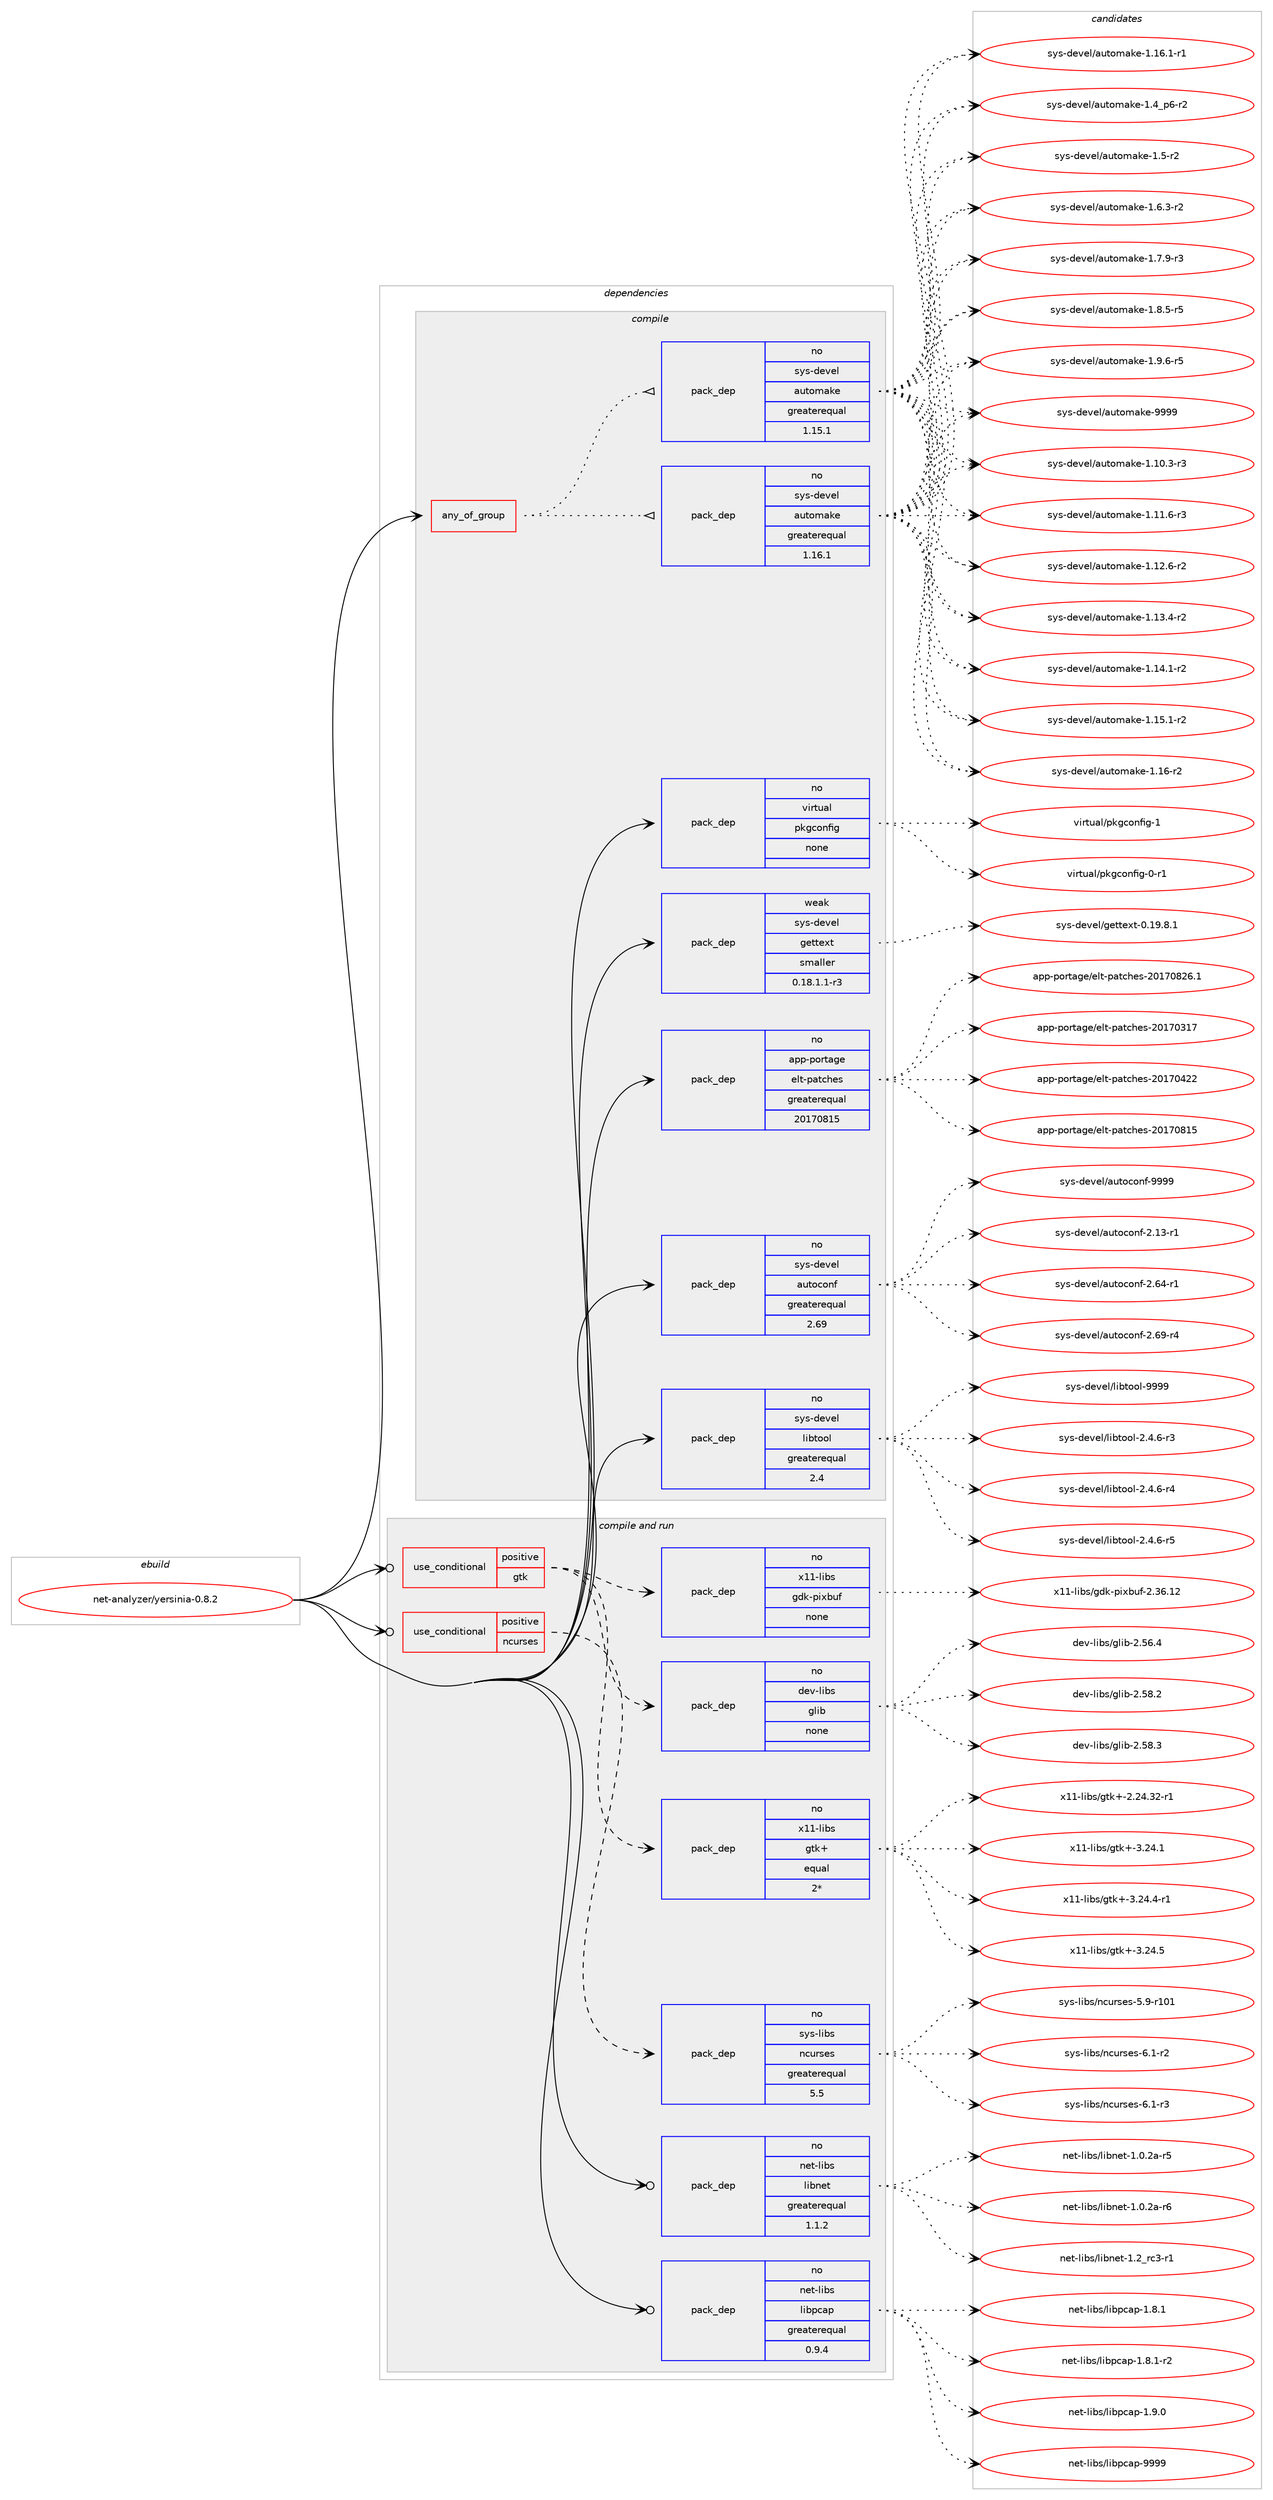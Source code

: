 digraph prolog {

# *************
# Graph options
# *************

newrank=true;
concentrate=true;
compound=true;
graph [rankdir=LR,fontname=Helvetica,fontsize=10,ranksep=1.5];#, ranksep=2.5, nodesep=0.2];
edge  [arrowhead=vee];
node  [fontname=Helvetica,fontsize=10];

# **********
# The ebuild
# **********

subgraph cluster_leftcol {
color=gray;
rank=same;
label=<<i>ebuild</i>>;
id [label="net-analyzer/yersinia-0.8.2", color=red, width=4, href="../net-analyzer/yersinia-0.8.2.svg"];
}

# ****************
# The dependencies
# ****************

subgraph cluster_midcol {
color=gray;
label=<<i>dependencies</i>>;
subgraph cluster_compile {
fillcolor="#eeeeee";
style=filled;
label=<<i>compile</i>>;
subgraph any25905 {
dependency1648139 [label=<<TABLE BORDER="0" CELLBORDER="1" CELLSPACING="0" CELLPADDING="4"><TR><TD CELLPADDING="10">any_of_group</TD></TR></TABLE>>, shape=none, color=red];subgraph pack1178508 {
dependency1648140 [label=<<TABLE BORDER="0" CELLBORDER="1" CELLSPACING="0" CELLPADDING="4" WIDTH="220"><TR><TD ROWSPAN="6" CELLPADDING="30">pack_dep</TD></TR><TR><TD WIDTH="110">no</TD></TR><TR><TD>sys-devel</TD></TR><TR><TD>automake</TD></TR><TR><TD>greaterequal</TD></TR><TR><TD>1.16.1</TD></TR></TABLE>>, shape=none, color=blue];
}
dependency1648139:e -> dependency1648140:w [weight=20,style="dotted",arrowhead="oinv"];
subgraph pack1178509 {
dependency1648141 [label=<<TABLE BORDER="0" CELLBORDER="1" CELLSPACING="0" CELLPADDING="4" WIDTH="220"><TR><TD ROWSPAN="6" CELLPADDING="30">pack_dep</TD></TR><TR><TD WIDTH="110">no</TD></TR><TR><TD>sys-devel</TD></TR><TR><TD>automake</TD></TR><TR><TD>greaterequal</TD></TR><TR><TD>1.15.1</TD></TR></TABLE>>, shape=none, color=blue];
}
dependency1648139:e -> dependency1648141:w [weight=20,style="dotted",arrowhead="oinv"];
}
id:e -> dependency1648139:w [weight=20,style="solid",arrowhead="vee"];
subgraph pack1178510 {
dependency1648142 [label=<<TABLE BORDER="0" CELLBORDER="1" CELLSPACING="0" CELLPADDING="4" WIDTH="220"><TR><TD ROWSPAN="6" CELLPADDING="30">pack_dep</TD></TR><TR><TD WIDTH="110">no</TD></TR><TR><TD>app-portage</TD></TR><TR><TD>elt-patches</TD></TR><TR><TD>greaterequal</TD></TR><TR><TD>20170815</TD></TR></TABLE>>, shape=none, color=blue];
}
id:e -> dependency1648142:w [weight=20,style="solid",arrowhead="vee"];
subgraph pack1178511 {
dependency1648143 [label=<<TABLE BORDER="0" CELLBORDER="1" CELLSPACING="0" CELLPADDING="4" WIDTH="220"><TR><TD ROWSPAN="6" CELLPADDING="30">pack_dep</TD></TR><TR><TD WIDTH="110">no</TD></TR><TR><TD>sys-devel</TD></TR><TR><TD>autoconf</TD></TR><TR><TD>greaterequal</TD></TR><TR><TD>2.69</TD></TR></TABLE>>, shape=none, color=blue];
}
id:e -> dependency1648143:w [weight=20,style="solid",arrowhead="vee"];
subgraph pack1178512 {
dependency1648144 [label=<<TABLE BORDER="0" CELLBORDER="1" CELLSPACING="0" CELLPADDING="4" WIDTH="220"><TR><TD ROWSPAN="6" CELLPADDING="30">pack_dep</TD></TR><TR><TD WIDTH="110">no</TD></TR><TR><TD>sys-devel</TD></TR><TR><TD>libtool</TD></TR><TR><TD>greaterequal</TD></TR><TR><TD>2.4</TD></TR></TABLE>>, shape=none, color=blue];
}
id:e -> dependency1648144:w [weight=20,style="solid",arrowhead="vee"];
subgraph pack1178513 {
dependency1648145 [label=<<TABLE BORDER="0" CELLBORDER="1" CELLSPACING="0" CELLPADDING="4" WIDTH="220"><TR><TD ROWSPAN="6" CELLPADDING="30">pack_dep</TD></TR><TR><TD WIDTH="110">no</TD></TR><TR><TD>virtual</TD></TR><TR><TD>pkgconfig</TD></TR><TR><TD>none</TD></TR><TR><TD></TD></TR></TABLE>>, shape=none, color=blue];
}
id:e -> dependency1648145:w [weight=20,style="solid",arrowhead="vee"];
subgraph pack1178514 {
dependency1648146 [label=<<TABLE BORDER="0" CELLBORDER="1" CELLSPACING="0" CELLPADDING="4" WIDTH="220"><TR><TD ROWSPAN="6" CELLPADDING="30">pack_dep</TD></TR><TR><TD WIDTH="110">weak</TD></TR><TR><TD>sys-devel</TD></TR><TR><TD>gettext</TD></TR><TR><TD>smaller</TD></TR><TR><TD>0.18.1.1-r3</TD></TR></TABLE>>, shape=none, color=blue];
}
id:e -> dependency1648146:w [weight=20,style="solid",arrowhead="vee"];
}
subgraph cluster_compileandrun {
fillcolor="#eeeeee";
style=filled;
label=<<i>compile and run</i>>;
subgraph cond442951 {
dependency1648147 [label=<<TABLE BORDER="0" CELLBORDER="1" CELLSPACING="0" CELLPADDING="4"><TR><TD ROWSPAN="3" CELLPADDING="10">use_conditional</TD></TR><TR><TD>positive</TD></TR><TR><TD>gtk</TD></TR></TABLE>>, shape=none, color=red];
subgraph pack1178515 {
dependency1648148 [label=<<TABLE BORDER="0" CELLBORDER="1" CELLSPACING="0" CELLPADDING="4" WIDTH="220"><TR><TD ROWSPAN="6" CELLPADDING="30">pack_dep</TD></TR><TR><TD WIDTH="110">no</TD></TR><TR><TD>dev-libs</TD></TR><TR><TD>glib</TD></TR><TR><TD>none</TD></TR><TR><TD></TD></TR></TABLE>>, shape=none, color=blue];
}
dependency1648147:e -> dependency1648148:w [weight=20,style="dashed",arrowhead="vee"];
subgraph pack1178516 {
dependency1648149 [label=<<TABLE BORDER="0" CELLBORDER="1" CELLSPACING="0" CELLPADDING="4" WIDTH="220"><TR><TD ROWSPAN="6" CELLPADDING="30">pack_dep</TD></TR><TR><TD WIDTH="110">no</TD></TR><TR><TD>x11-libs</TD></TR><TR><TD>gdk-pixbuf</TD></TR><TR><TD>none</TD></TR><TR><TD></TD></TR></TABLE>>, shape=none, color=blue];
}
dependency1648147:e -> dependency1648149:w [weight=20,style="dashed",arrowhead="vee"];
subgraph pack1178517 {
dependency1648150 [label=<<TABLE BORDER="0" CELLBORDER="1" CELLSPACING="0" CELLPADDING="4" WIDTH="220"><TR><TD ROWSPAN="6" CELLPADDING="30">pack_dep</TD></TR><TR><TD WIDTH="110">no</TD></TR><TR><TD>x11-libs</TD></TR><TR><TD>gtk+</TD></TR><TR><TD>equal</TD></TR><TR><TD>2*</TD></TR></TABLE>>, shape=none, color=blue];
}
dependency1648147:e -> dependency1648150:w [weight=20,style="dashed",arrowhead="vee"];
}
id:e -> dependency1648147:w [weight=20,style="solid",arrowhead="odotvee"];
subgraph cond442952 {
dependency1648151 [label=<<TABLE BORDER="0" CELLBORDER="1" CELLSPACING="0" CELLPADDING="4"><TR><TD ROWSPAN="3" CELLPADDING="10">use_conditional</TD></TR><TR><TD>positive</TD></TR><TR><TD>ncurses</TD></TR></TABLE>>, shape=none, color=red];
subgraph pack1178518 {
dependency1648152 [label=<<TABLE BORDER="0" CELLBORDER="1" CELLSPACING="0" CELLPADDING="4" WIDTH="220"><TR><TD ROWSPAN="6" CELLPADDING="30">pack_dep</TD></TR><TR><TD WIDTH="110">no</TD></TR><TR><TD>sys-libs</TD></TR><TR><TD>ncurses</TD></TR><TR><TD>greaterequal</TD></TR><TR><TD>5.5</TD></TR></TABLE>>, shape=none, color=blue];
}
dependency1648151:e -> dependency1648152:w [weight=20,style="dashed",arrowhead="vee"];
}
id:e -> dependency1648151:w [weight=20,style="solid",arrowhead="odotvee"];
subgraph pack1178519 {
dependency1648153 [label=<<TABLE BORDER="0" CELLBORDER="1" CELLSPACING="0" CELLPADDING="4" WIDTH="220"><TR><TD ROWSPAN="6" CELLPADDING="30">pack_dep</TD></TR><TR><TD WIDTH="110">no</TD></TR><TR><TD>net-libs</TD></TR><TR><TD>libnet</TD></TR><TR><TD>greaterequal</TD></TR><TR><TD>1.1.2</TD></TR></TABLE>>, shape=none, color=blue];
}
id:e -> dependency1648153:w [weight=20,style="solid",arrowhead="odotvee"];
subgraph pack1178520 {
dependency1648154 [label=<<TABLE BORDER="0" CELLBORDER="1" CELLSPACING="0" CELLPADDING="4" WIDTH="220"><TR><TD ROWSPAN="6" CELLPADDING="30">pack_dep</TD></TR><TR><TD WIDTH="110">no</TD></TR><TR><TD>net-libs</TD></TR><TR><TD>libpcap</TD></TR><TR><TD>greaterequal</TD></TR><TR><TD>0.9.4</TD></TR></TABLE>>, shape=none, color=blue];
}
id:e -> dependency1648154:w [weight=20,style="solid",arrowhead="odotvee"];
}
subgraph cluster_run {
fillcolor="#eeeeee";
style=filled;
label=<<i>run</i>>;
}
}

# **************
# The candidates
# **************

subgraph cluster_choices {
rank=same;
color=gray;
label=<<i>candidates</i>>;

subgraph choice1178508 {
color=black;
nodesep=1;
choice11512111545100101118101108479711711611110997107101454946494846514511451 [label="sys-devel/automake-1.10.3-r3", color=red, width=4,href="../sys-devel/automake-1.10.3-r3.svg"];
choice11512111545100101118101108479711711611110997107101454946494946544511451 [label="sys-devel/automake-1.11.6-r3", color=red, width=4,href="../sys-devel/automake-1.11.6-r3.svg"];
choice11512111545100101118101108479711711611110997107101454946495046544511450 [label="sys-devel/automake-1.12.6-r2", color=red, width=4,href="../sys-devel/automake-1.12.6-r2.svg"];
choice11512111545100101118101108479711711611110997107101454946495146524511450 [label="sys-devel/automake-1.13.4-r2", color=red, width=4,href="../sys-devel/automake-1.13.4-r2.svg"];
choice11512111545100101118101108479711711611110997107101454946495246494511450 [label="sys-devel/automake-1.14.1-r2", color=red, width=4,href="../sys-devel/automake-1.14.1-r2.svg"];
choice11512111545100101118101108479711711611110997107101454946495346494511450 [label="sys-devel/automake-1.15.1-r2", color=red, width=4,href="../sys-devel/automake-1.15.1-r2.svg"];
choice1151211154510010111810110847971171161111099710710145494649544511450 [label="sys-devel/automake-1.16-r2", color=red, width=4,href="../sys-devel/automake-1.16-r2.svg"];
choice11512111545100101118101108479711711611110997107101454946495446494511449 [label="sys-devel/automake-1.16.1-r1", color=red, width=4,href="../sys-devel/automake-1.16.1-r1.svg"];
choice115121115451001011181011084797117116111109971071014549465295112544511450 [label="sys-devel/automake-1.4_p6-r2", color=red, width=4,href="../sys-devel/automake-1.4_p6-r2.svg"];
choice11512111545100101118101108479711711611110997107101454946534511450 [label="sys-devel/automake-1.5-r2", color=red, width=4,href="../sys-devel/automake-1.5-r2.svg"];
choice115121115451001011181011084797117116111109971071014549465446514511450 [label="sys-devel/automake-1.6.3-r2", color=red, width=4,href="../sys-devel/automake-1.6.3-r2.svg"];
choice115121115451001011181011084797117116111109971071014549465546574511451 [label="sys-devel/automake-1.7.9-r3", color=red, width=4,href="../sys-devel/automake-1.7.9-r3.svg"];
choice115121115451001011181011084797117116111109971071014549465646534511453 [label="sys-devel/automake-1.8.5-r5", color=red, width=4,href="../sys-devel/automake-1.8.5-r5.svg"];
choice115121115451001011181011084797117116111109971071014549465746544511453 [label="sys-devel/automake-1.9.6-r5", color=red, width=4,href="../sys-devel/automake-1.9.6-r5.svg"];
choice115121115451001011181011084797117116111109971071014557575757 [label="sys-devel/automake-9999", color=red, width=4,href="../sys-devel/automake-9999.svg"];
dependency1648140:e -> choice11512111545100101118101108479711711611110997107101454946494846514511451:w [style=dotted,weight="100"];
dependency1648140:e -> choice11512111545100101118101108479711711611110997107101454946494946544511451:w [style=dotted,weight="100"];
dependency1648140:e -> choice11512111545100101118101108479711711611110997107101454946495046544511450:w [style=dotted,weight="100"];
dependency1648140:e -> choice11512111545100101118101108479711711611110997107101454946495146524511450:w [style=dotted,weight="100"];
dependency1648140:e -> choice11512111545100101118101108479711711611110997107101454946495246494511450:w [style=dotted,weight="100"];
dependency1648140:e -> choice11512111545100101118101108479711711611110997107101454946495346494511450:w [style=dotted,weight="100"];
dependency1648140:e -> choice1151211154510010111810110847971171161111099710710145494649544511450:w [style=dotted,weight="100"];
dependency1648140:e -> choice11512111545100101118101108479711711611110997107101454946495446494511449:w [style=dotted,weight="100"];
dependency1648140:e -> choice115121115451001011181011084797117116111109971071014549465295112544511450:w [style=dotted,weight="100"];
dependency1648140:e -> choice11512111545100101118101108479711711611110997107101454946534511450:w [style=dotted,weight="100"];
dependency1648140:e -> choice115121115451001011181011084797117116111109971071014549465446514511450:w [style=dotted,weight="100"];
dependency1648140:e -> choice115121115451001011181011084797117116111109971071014549465546574511451:w [style=dotted,weight="100"];
dependency1648140:e -> choice115121115451001011181011084797117116111109971071014549465646534511453:w [style=dotted,weight="100"];
dependency1648140:e -> choice115121115451001011181011084797117116111109971071014549465746544511453:w [style=dotted,weight="100"];
dependency1648140:e -> choice115121115451001011181011084797117116111109971071014557575757:w [style=dotted,weight="100"];
}
subgraph choice1178509 {
color=black;
nodesep=1;
choice11512111545100101118101108479711711611110997107101454946494846514511451 [label="sys-devel/automake-1.10.3-r3", color=red, width=4,href="../sys-devel/automake-1.10.3-r3.svg"];
choice11512111545100101118101108479711711611110997107101454946494946544511451 [label="sys-devel/automake-1.11.6-r3", color=red, width=4,href="../sys-devel/automake-1.11.6-r3.svg"];
choice11512111545100101118101108479711711611110997107101454946495046544511450 [label="sys-devel/automake-1.12.6-r2", color=red, width=4,href="../sys-devel/automake-1.12.6-r2.svg"];
choice11512111545100101118101108479711711611110997107101454946495146524511450 [label="sys-devel/automake-1.13.4-r2", color=red, width=4,href="../sys-devel/automake-1.13.4-r2.svg"];
choice11512111545100101118101108479711711611110997107101454946495246494511450 [label="sys-devel/automake-1.14.1-r2", color=red, width=4,href="../sys-devel/automake-1.14.1-r2.svg"];
choice11512111545100101118101108479711711611110997107101454946495346494511450 [label="sys-devel/automake-1.15.1-r2", color=red, width=4,href="../sys-devel/automake-1.15.1-r2.svg"];
choice1151211154510010111810110847971171161111099710710145494649544511450 [label="sys-devel/automake-1.16-r2", color=red, width=4,href="../sys-devel/automake-1.16-r2.svg"];
choice11512111545100101118101108479711711611110997107101454946495446494511449 [label="sys-devel/automake-1.16.1-r1", color=red, width=4,href="../sys-devel/automake-1.16.1-r1.svg"];
choice115121115451001011181011084797117116111109971071014549465295112544511450 [label="sys-devel/automake-1.4_p6-r2", color=red, width=4,href="../sys-devel/automake-1.4_p6-r2.svg"];
choice11512111545100101118101108479711711611110997107101454946534511450 [label="sys-devel/automake-1.5-r2", color=red, width=4,href="../sys-devel/automake-1.5-r2.svg"];
choice115121115451001011181011084797117116111109971071014549465446514511450 [label="sys-devel/automake-1.6.3-r2", color=red, width=4,href="../sys-devel/automake-1.6.3-r2.svg"];
choice115121115451001011181011084797117116111109971071014549465546574511451 [label="sys-devel/automake-1.7.9-r3", color=red, width=4,href="../sys-devel/automake-1.7.9-r3.svg"];
choice115121115451001011181011084797117116111109971071014549465646534511453 [label="sys-devel/automake-1.8.5-r5", color=red, width=4,href="../sys-devel/automake-1.8.5-r5.svg"];
choice115121115451001011181011084797117116111109971071014549465746544511453 [label="sys-devel/automake-1.9.6-r5", color=red, width=4,href="../sys-devel/automake-1.9.6-r5.svg"];
choice115121115451001011181011084797117116111109971071014557575757 [label="sys-devel/automake-9999", color=red, width=4,href="../sys-devel/automake-9999.svg"];
dependency1648141:e -> choice11512111545100101118101108479711711611110997107101454946494846514511451:w [style=dotted,weight="100"];
dependency1648141:e -> choice11512111545100101118101108479711711611110997107101454946494946544511451:w [style=dotted,weight="100"];
dependency1648141:e -> choice11512111545100101118101108479711711611110997107101454946495046544511450:w [style=dotted,weight="100"];
dependency1648141:e -> choice11512111545100101118101108479711711611110997107101454946495146524511450:w [style=dotted,weight="100"];
dependency1648141:e -> choice11512111545100101118101108479711711611110997107101454946495246494511450:w [style=dotted,weight="100"];
dependency1648141:e -> choice11512111545100101118101108479711711611110997107101454946495346494511450:w [style=dotted,weight="100"];
dependency1648141:e -> choice1151211154510010111810110847971171161111099710710145494649544511450:w [style=dotted,weight="100"];
dependency1648141:e -> choice11512111545100101118101108479711711611110997107101454946495446494511449:w [style=dotted,weight="100"];
dependency1648141:e -> choice115121115451001011181011084797117116111109971071014549465295112544511450:w [style=dotted,weight="100"];
dependency1648141:e -> choice11512111545100101118101108479711711611110997107101454946534511450:w [style=dotted,weight="100"];
dependency1648141:e -> choice115121115451001011181011084797117116111109971071014549465446514511450:w [style=dotted,weight="100"];
dependency1648141:e -> choice115121115451001011181011084797117116111109971071014549465546574511451:w [style=dotted,weight="100"];
dependency1648141:e -> choice115121115451001011181011084797117116111109971071014549465646534511453:w [style=dotted,weight="100"];
dependency1648141:e -> choice115121115451001011181011084797117116111109971071014549465746544511453:w [style=dotted,weight="100"];
dependency1648141:e -> choice115121115451001011181011084797117116111109971071014557575757:w [style=dotted,weight="100"];
}
subgraph choice1178510 {
color=black;
nodesep=1;
choice97112112451121111141169710310147101108116451129711699104101115455048495548514955 [label="app-portage/elt-patches-20170317", color=red, width=4,href="../app-portage/elt-patches-20170317.svg"];
choice97112112451121111141169710310147101108116451129711699104101115455048495548525050 [label="app-portage/elt-patches-20170422", color=red, width=4,href="../app-portage/elt-patches-20170422.svg"];
choice97112112451121111141169710310147101108116451129711699104101115455048495548564953 [label="app-portage/elt-patches-20170815", color=red, width=4,href="../app-portage/elt-patches-20170815.svg"];
choice971121124511211111411697103101471011081164511297116991041011154550484955485650544649 [label="app-portage/elt-patches-20170826.1", color=red, width=4,href="../app-portage/elt-patches-20170826.1.svg"];
dependency1648142:e -> choice97112112451121111141169710310147101108116451129711699104101115455048495548514955:w [style=dotted,weight="100"];
dependency1648142:e -> choice97112112451121111141169710310147101108116451129711699104101115455048495548525050:w [style=dotted,weight="100"];
dependency1648142:e -> choice97112112451121111141169710310147101108116451129711699104101115455048495548564953:w [style=dotted,weight="100"];
dependency1648142:e -> choice971121124511211111411697103101471011081164511297116991041011154550484955485650544649:w [style=dotted,weight="100"];
}
subgraph choice1178511 {
color=black;
nodesep=1;
choice1151211154510010111810110847971171161119911111010245504649514511449 [label="sys-devel/autoconf-2.13-r1", color=red, width=4,href="../sys-devel/autoconf-2.13-r1.svg"];
choice1151211154510010111810110847971171161119911111010245504654524511449 [label="sys-devel/autoconf-2.64-r1", color=red, width=4,href="../sys-devel/autoconf-2.64-r1.svg"];
choice1151211154510010111810110847971171161119911111010245504654574511452 [label="sys-devel/autoconf-2.69-r4", color=red, width=4,href="../sys-devel/autoconf-2.69-r4.svg"];
choice115121115451001011181011084797117116111991111101024557575757 [label="sys-devel/autoconf-9999", color=red, width=4,href="../sys-devel/autoconf-9999.svg"];
dependency1648143:e -> choice1151211154510010111810110847971171161119911111010245504649514511449:w [style=dotted,weight="100"];
dependency1648143:e -> choice1151211154510010111810110847971171161119911111010245504654524511449:w [style=dotted,weight="100"];
dependency1648143:e -> choice1151211154510010111810110847971171161119911111010245504654574511452:w [style=dotted,weight="100"];
dependency1648143:e -> choice115121115451001011181011084797117116111991111101024557575757:w [style=dotted,weight="100"];
}
subgraph choice1178512 {
color=black;
nodesep=1;
choice1151211154510010111810110847108105981161111111084550465246544511451 [label="sys-devel/libtool-2.4.6-r3", color=red, width=4,href="../sys-devel/libtool-2.4.6-r3.svg"];
choice1151211154510010111810110847108105981161111111084550465246544511452 [label="sys-devel/libtool-2.4.6-r4", color=red, width=4,href="../sys-devel/libtool-2.4.6-r4.svg"];
choice1151211154510010111810110847108105981161111111084550465246544511453 [label="sys-devel/libtool-2.4.6-r5", color=red, width=4,href="../sys-devel/libtool-2.4.6-r5.svg"];
choice1151211154510010111810110847108105981161111111084557575757 [label="sys-devel/libtool-9999", color=red, width=4,href="../sys-devel/libtool-9999.svg"];
dependency1648144:e -> choice1151211154510010111810110847108105981161111111084550465246544511451:w [style=dotted,weight="100"];
dependency1648144:e -> choice1151211154510010111810110847108105981161111111084550465246544511452:w [style=dotted,weight="100"];
dependency1648144:e -> choice1151211154510010111810110847108105981161111111084550465246544511453:w [style=dotted,weight="100"];
dependency1648144:e -> choice1151211154510010111810110847108105981161111111084557575757:w [style=dotted,weight="100"];
}
subgraph choice1178513 {
color=black;
nodesep=1;
choice11810511411611797108471121071039911111010210510345484511449 [label="virtual/pkgconfig-0-r1", color=red, width=4,href="../virtual/pkgconfig-0-r1.svg"];
choice1181051141161179710847112107103991111101021051034549 [label="virtual/pkgconfig-1", color=red, width=4,href="../virtual/pkgconfig-1.svg"];
dependency1648145:e -> choice11810511411611797108471121071039911111010210510345484511449:w [style=dotted,weight="100"];
dependency1648145:e -> choice1181051141161179710847112107103991111101021051034549:w [style=dotted,weight="100"];
}
subgraph choice1178514 {
color=black;
nodesep=1;
choice1151211154510010111810110847103101116116101120116454846495746564649 [label="sys-devel/gettext-0.19.8.1", color=red, width=4,href="../sys-devel/gettext-0.19.8.1.svg"];
dependency1648146:e -> choice1151211154510010111810110847103101116116101120116454846495746564649:w [style=dotted,weight="100"];
}
subgraph choice1178515 {
color=black;
nodesep=1;
choice1001011184510810598115471031081059845504653544652 [label="dev-libs/glib-2.56.4", color=red, width=4,href="../dev-libs/glib-2.56.4.svg"];
choice1001011184510810598115471031081059845504653564650 [label="dev-libs/glib-2.58.2", color=red, width=4,href="../dev-libs/glib-2.58.2.svg"];
choice1001011184510810598115471031081059845504653564651 [label="dev-libs/glib-2.58.3", color=red, width=4,href="../dev-libs/glib-2.58.3.svg"];
dependency1648148:e -> choice1001011184510810598115471031081059845504653544652:w [style=dotted,weight="100"];
dependency1648148:e -> choice1001011184510810598115471031081059845504653564650:w [style=dotted,weight="100"];
dependency1648148:e -> choice1001011184510810598115471031081059845504653564651:w [style=dotted,weight="100"];
}
subgraph choice1178516 {
color=black;
nodesep=1;
choice120494945108105981154710310010745112105120981171024550465154464950 [label="x11-libs/gdk-pixbuf-2.36.12", color=red, width=4,href="../x11-libs/gdk-pixbuf-2.36.12.svg"];
dependency1648149:e -> choice120494945108105981154710310010745112105120981171024550465154464950:w [style=dotted,weight="100"];
}
subgraph choice1178517 {
color=black;
nodesep=1;
choice12049494510810598115471031161074345504650524651504511449 [label="x11-libs/gtk+-2.24.32-r1", color=red, width=4,href="../x11-libs/gtk+-2.24.32-r1.svg"];
choice12049494510810598115471031161074345514650524649 [label="x11-libs/gtk+-3.24.1", color=red, width=4,href="../x11-libs/gtk+-3.24.1.svg"];
choice120494945108105981154710311610743455146505246524511449 [label="x11-libs/gtk+-3.24.4-r1", color=red, width=4,href="../x11-libs/gtk+-3.24.4-r1.svg"];
choice12049494510810598115471031161074345514650524653 [label="x11-libs/gtk+-3.24.5", color=red, width=4,href="../x11-libs/gtk+-3.24.5.svg"];
dependency1648150:e -> choice12049494510810598115471031161074345504650524651504511449:w [style=dotted,weight="100"];
dependency1648150:e -> choice12049494510810598115471031161074345514650524649:w [style=dotted,weight="100"];
dependency1648150:e -> choice120494945108105981154710311610743455146505246524511449:w [style=dotted,weight="100"];
dependency1648150:e -> choice12049494510810598115471031161074345514650524653:w [style=dotted,weight="100"];
}
subgraph choice1178518 {
color=black;
nodesep=1;
choice115121115451081059811547110991171141151011154553465745114494849 [label="sys-libs/ncurses-5.9-r101", color=red, width=4,href="../sys-libs/ncurses-5.9-r101.svg"];
choice11512111545108105981154711099117114115101115455446494511450 [label="sys-libs/ncurses-6.1-r2", color=red, width=4,href="../sys-libs/ncurses-6.1-r2.svg"];
choice11512111545108105981154711099117114115101115455446494511451 [label="sys-libs/ncurses-6.1-r3", color=red, width=4,href="../sys-libs/ncurses-6.1-r3.svg"];
dependency1648152:e -> choice115121115451081059811547110991171141151011154553465745114494849:w [style=dotted,weight="100"];
dependency1648152:e -> choice11512111545108105981154711099117114115101115455446494511450:w [style=dotted,weight="100"];
dependency1648152:e -> choice11512111545108105981154711099117114115101115455446494511451:w [style=dotted,weight="100"];
}
subgraph choice1178519 {
color=black;
nodesep=1;
choice11010111645108105981154710810598110101116454946484650974511453 [label="net-libs/libnet-1.0.2a-r5", color=red, width=4,href="../net-libs/libnet-1.0.2a-r5.svg"];
choice11010111645108105981154710810598110101116454946484650974511454 [label="net-libs/libnet-1.0.2a-r6", color=red, width=4,href="../net-libs/libnet-1.0.2a-r6.svg"];
choice11010111645108105981154710810598110101116454946509511499514511449 [label="net-libs/libnet-1.2_rc3-r1", color=red, width=4,href="../net-libs/libnet-1.2_rc3-r1.svg"];
dependency1648153:e -> choice11010111645108105981154710810598110101116454946484650974511453:w [style=dotted,weight="100"];
dependency1648153:e -> choice11010111645108105981154710810598110101116454946484650974511454:w [style=dotted,weight="100"];
dependency1648153:e -> choice11010111645108105981154710810598110101116454946509511499514511449:w [style=dotted,weight="100"];
}
subgraph choice1178520 {
color=black;
nodesep=1;
choice110101116451081059811547108105981129997112454946564649 [label="net-libs/libpcap-1.8.1", color=red, width=4,href="../net-libs/libpcap-1.8.1.svg"];
choice1101011164510810598115471081059811299971124549465646494511450 [label="net-libs/libpcap-1.8.1-r2", color=red, width=4,href="../net-libs/libpcap-1.8.1-r2.svg"];
choice110101116451081059811547108105981129997112454946574648 [label="net-libs/libpcap-1.9.0", color=red, width=4,href="../net-libs/libpcap-1.9.0.svg"];
choice1101011164510810598115471081059811299971124557575757 [label="net-libs/libpcap-9999", color=red, width=4,href="../net-libs/libpcap-9999.svg"];
dependency1648154:e -> choice110101116451081059811547108105981129997112454946564649:w [style=dotted,weight="100"];
dependency1648154:e -> choice1101011164510810598115471081059811299971124549465646494511450:w [style=dotted,weight="100"];
dependency1648154:e -> choice110101116451081059811547108105981129997112454946574648:w [style=dotted,weight="100"];
dependency1648154:e -> choice1101011164510810598115471081059811299971124557575757:w [style=dotted,weight="100"];
}
}

}
